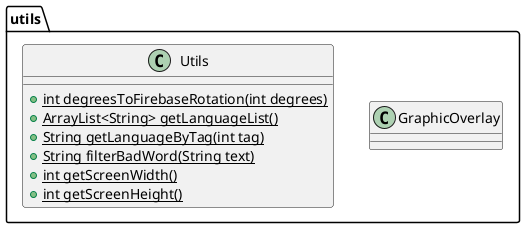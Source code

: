 @startuml

package utils {
    class GraphicOverlay

    class Utils {
        +{static}int degreesToFirebaseRotation(int degrees)
        +{static}ArrayList<String> getLanguageList()
        +{static}String getLanguageByTag(int tag)
        +{static}String filterBadWord(String text)
        +{static}int getScreenWidth()
        +{static}int getScreenHeight()
    }
}

@enduml